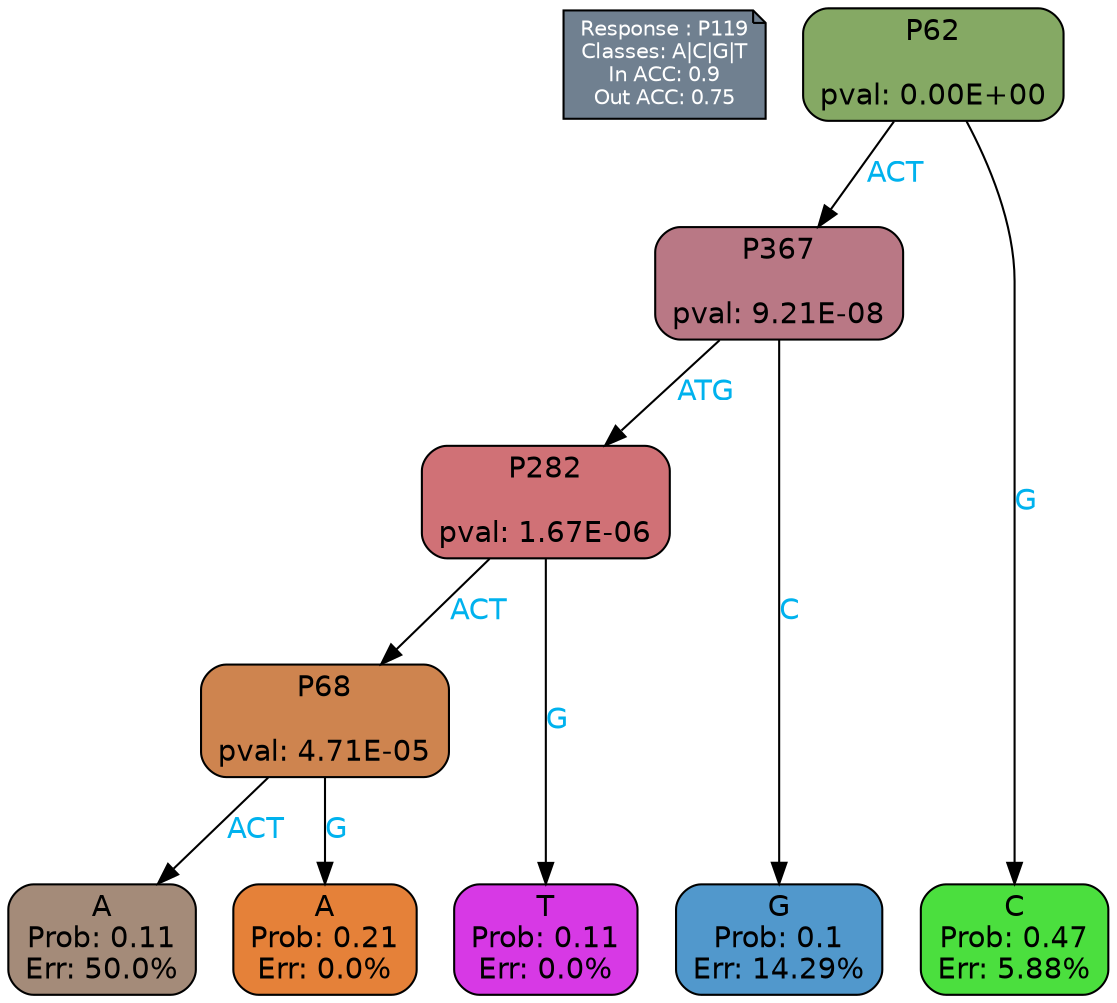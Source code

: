 digraph Tree {
node [shape=box, style="filled, rounded", color="black", fontname=helvetica] ;
graph [ranksep=equally, splines=polylines, bgcolor=transparent, dpi=600] ;
edge [fontname=helvetica] ;
LEGEND [label="Response : P119
Classes: A|C|G|T
In ACC: 0.9
Out ACC: 0.75
",shape=note,align=left,style=filled,fillcolor="slategray",fontcolor="white",fontsize=10];1 [label="P62

pval: 0.00E+00", fillcolor="#85a964"] ;
2 [label="P367

pval: 9.21E-08", fillcolor="#b97885"] ;
3 [label="P282

pval: 1.67E-06", fillcolor="#d07176"] ;
4 [label="P68

pval: 4.71E-05", fillcolor="#ce844f"] ;
5 [label="A
Prob: 0.11
Err: 50.0%", fillcolor="#a48b79"] ;
6 [label="A
Prob: 0.21
Err: 0.0%", fillcolor="#e58139"] ;
7 [label="T
Prob: 0.11
Err: 0.0%", fillcolor="#d739e5"] ;
8 [label="G
Prob: 0.1
Err: 14.29%", fillcolor="#5198cc"] ;
9 [label="C
Prob: 0.47
Err: 5.88%", fillcolor="#4bdf3e"] ;
1 -> 9 [label="G",fontcolor=deepskyblue2] ;
1 -> 2 [label="ACT",fontcolor=deepskyblue2] ;
2 -> 8 [label="C",fontcolor=deepskyblue2] ;
2 -> 3 [label="ATG",fontcolor=deepskyblue2] ;
3 -> 4 [label="ACT",fontcolor=deepskyblue2] ;
3 -> 7 [label="G",fontcolor=deepskyblue2] ;
4 -> 5 [label="ACT",fontcolor=deepskyblue2] ;
4 -> 6 [label="G",fontcolor=deepskyblue2] ;
{rank = same; 5;6;7;8;9;}{rank = same; LEGEND;1;}}